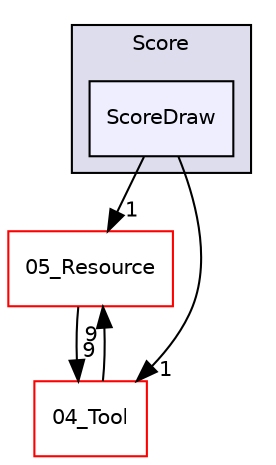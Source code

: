 digraph "C:/HAL/PG関係/03_作成プログラム/03_HAL授業/就職作品/Project/source/03_Object/2D/UI/Score/ScoreDraw" {
  compound=true
  node [ fontsize="10", fontname="Helvetica"];
  edge [ labelfontsize="10", labelfontname="Helvetica"];
  subgraph clusterdir_f48a1d92e8380b05d7a4f7f8fbcdb2c2 {
    graph [ bgcolor="#ddddee", pencolor="black", label="Score" fontname="Helvetica", fontsize="10", URL="dir_f48a1d92e8380b05d7a4f7f8fbcdb2c2.html"]
  dir_e32a52a8bf24e4c713a69d194724e1df [shape=box, label="ScoreDraw", style="filled", fillcolor="#eeeeff", pencolor="black", URL="dir_e32a52a8bf24e4c713a69d194724e1df.html"];
  }
  dir_6e58c436369e4a795ef16d3c489c4702 [shape=box label="05_Resource" fillcolor="white" style="filled" color="red" URL="dir_6e58c436369e4a795ef16d3c489c4702.html"];
  dir_48bb4aacea20c6a8378e1408d864b090 [shape=box label="04_Tool" fillcolor="white" style="filled" color="red" URL="dir_48bb4aacea20c6a8378e1408d864b090.html"];
  dir_6e58c436369e4a795ef16d3c489c4702->dir_48bb4aacea20c6a8378e1408d864b090 [headlabel="9", labeldistance=1.5 headhref="dir_000158_000080.html"];
  dir_e32a52a8bf24e4c713a69d194724e1df->dir_6e58c436369e4a795ef16d3c489c4702 [headlabel="1", labeldistance=1.5 headhref="dir_000041_000158.html"];
  dir_e32a52a8bf24e4c713a69d194724e1df->dir_48bb4aacea20c6a8378e1408d864b090 [headlabel="1", labeldistance=1.5 headhref="dir_000041_000080.html"];
  dir_48bb4aacea20c6a8378e1408d864b090->dir_6e58c436369e4a795ef16d3c489c4702 [headlabel="9", labeldistance=1.5 headhref="dir_000080_000158.html"];
}

